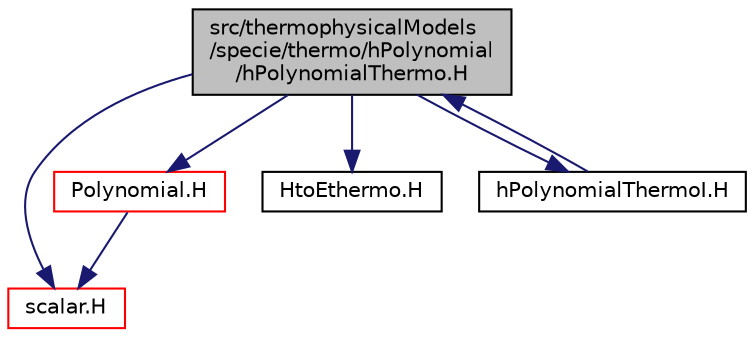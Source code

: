 digraph "src/thermophysicalModels/specie/thermo/hPolynomial/hPolynomialThermo.H"
{
  bgcolor="transparent";
  edge [fontname="Helvetica",fontsize="10",labelfontname="Helvetica",labelfontsize="10"];
  node [fontname="Helvetica",fontsize="10",shape=record];
  Node1 [label="src/thermophysicalModels\l/specie/thermo/hPolynomial\l/hPolynomialThermo.H",height=0.2,width=0.4,color="black", fillcolor="grey75", style="filled" fontcolor="black"];
  Node1 -> Node2 [color="midnightblue",fontsize="10",style="solid",fontname="Helvetica"];
  Node2 [label="scalar.H",height=0.2,width=0.4,color="red",URL="$scalar_8H.html"];
  Node1 -> Node3 [color="midnightblue",fontsize="10",style="solid",fontname="Helvetica"];
  Node3 [label="Polynomial.H",height=0.2,width=0.4,color="red",URL="$Polynomial_8H.html"];
  Node3 -> Node2 [color="midnightblue",fontsize="10",style="solid",fontname="Helvetica"];
  Node1 -> Node4 [color="midnightblue",fontsize="10",style="solid",fontname="Helvetica"];
  Node4 [label="HtoEthermo.H",height=0.2,width=0.4,color="black",URL="$HtoEthermo_8H.html"];
  Node1 -> Node5 [color="midnightblue",fontsize="10",style="solid",fontname="Helvetica"];
  Node5 [label="hPolynomialThermoI.H",height=0.2,width=0.4,color="black",URL="$hPolynomialThermoI_8H.html"];
  Node5 -> Node1 [color="midnightblue",fontsize="10",style="solid",fontname="Helvetica"];
}
